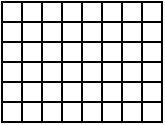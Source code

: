 <mxfile version="14.5.6" type="github">
  <diagram id="ZZZEqUmLc0_E8XxHJjZa" name="Page-1">
    <mxGraphModel dx="395" dy="206" grid="1" gridSize="10" guides="1" tooltips="1" connect="1" arrows="1" fold="1" page="1" pageScale="1" pageWidth="827" pageHeight="1169" math="0" shadow="0">
      <root>
        <mxCell id="0" />
        <mxCell id="1" parent="0" />
        <mxCell id="Jwxpb0Jw1F68lGEl7W2q-59" value="" style="group" vertex="1" connectable="0" parent="1">
          <mxGeometry x="240" y="120" width="40" height="60" as="geometry" />
        </mxCell>
        <mxCell id="Jwxpb0Jw1F68lGEl7W2q-7" value="" style="group" vertex="1" connectable="0" parent="Jwxpb0Jw1F68lGEl7W2q-59">
          <mxGeometry width="10" height="60" as="geometry" />
        </mxCell>
        <mxCell id="Jwxpb0Jw1F68lGEl7W2q-1" value="" style="rounded=0;whiteSpace=wrap;html=1;" vertex="1" parent="Jwxpb0Jw1F68lGEl7W2q-7">
          <mxGeometry width="10" height="10" as="geometry" />
        </mxCell>
        <mxCell id="Jwxpb0Jw1F68lGEl7W2q-2" value="" style="rounded=0;whiteSpace=wrap;html=1;" vertex="1" parent="Jwxpb0Jw1F68lGEl7W2q-7">
          <mxGeometry y="10" width="10" height="10" as="geometry" />
        </mxCell>
        <mxCell id="Jwxpb0Jw1F68lGEl7W2q-3" value="" style="rounded=0;whiteSpace=wrap;html=1;" vertex="1" parent="Jwxpb0Jw1F68lGEl7W2q-7">
          <mxGeometry y="20" width="10" height="10" as="geometry" />
        </mxCell>
        <mxCell id="Jwxpb0Jw1F68lGEl7W2q-4" value="" style="rounded=0;whiteSpace=wrap;html=1;" vertex="1" parent="Jwxpb0Jw1F68lGEl7W2q-7">
          <mxGeometry y="30" width="10" height="10" as="geometry" />
        </mxCell>
        <mxCell id="Jwxpb0Jw1F68lGEl7W2q-5" value="" style="rounded=0;whiteSpace=wrap;html=1;" vertex="1" parent="Jwxpb0Jw1F68lGEl7W2q-7">
          <mxGeometry y="40" width="10" height="10" as="geometry" />
        </mxCell>
        <mxCell id="Jwxpb0Jw1F68lGEl7W2q-6" value="" style="rounded=0;whiteSpace=wrap;html=1;" vertex="1" parent="Jwxpb0Jw1F68lGEl7W2q-7">
          <mxGeometry y="50" width="10" height="10" as="geometry" />
        </mxCell>
        <mxCell id="Jwxpb0Jw1F68lGEl7W2q-8" value="" style="group" vertex="1" connectable="0" parent="Jwxpb0Jw1F68lGEl7W2q-59">
          <mxGeometry x="10" width="10" height="60" as="geometry" />
        </mxCell>
        <mxCell id="Jwxpb0Jw1F68lGEl7W2q-9" value="" style="rounded=0;whiteSpace=wrap;html=1;" vertex="1" parent="Jwxpb0Jw1F68lGEl7W2q-8">
          <mxGeometry width="10" height="10" as="geometry" />
        </mxCell>
        <mxCell id="Jwxpb0Jw1F68lGEl7W2q-10" value="" style="rounded=0;whiteSpace=wrap;html=1;" vertex="1" parent="Jwxpb0Jw1F68lGEl7W2q-8">
          <mxGeometry y="10" width="10" height="10" as="geometry" />
        </mxCell>
        <mxCell id="Jwxpb0Jw1F68lGEl7W2q-11" value="" style="rounded=0;whiteSpace=wrap;html=1;" vertex="1" parent="Jwxpb0Jw1F68lGEl7W2q-8">
          <mxGeometry y="20" width="10" height="10" as="geometry" />
        </mxCell>
        <mxCell id="Jwxpb0Jw1F68lGEl7W2q-12" value="" style="rounded=0;whiteSpace=wrap;html=1;" vertex="1" parent="Jwxpb0Jw1F68lGEl7W2q-8">
          <mxGeometry y="30" width="10" height="10" as="geometry" />
        </mxCell>
        <mxCell id="Jwxpb0Jw1F68lGEl7W2q-13" value="" style="rounded=0;whiteSpace=wrap;html=1;" vertex="1" parent="Jwxpb0Jw1F68lGEl7W2q-8">
          <mxGeometry y="40" width="10" height="10" as="geometry" />
        </mxCell>
        <mxCell id="Jwxpb0Jw1F68lGEl7W2q-14" value="" style="rounded=0;whiteSpace=wrap;html=1;" vertex="1" parent="Jwxpb0Jw1F68lGEl7W2q-8">
          <mxGeometry y="50" width="10" height="10" as="geometry" />
        </mxCell>
        <mxCell id="Jwxpb0Jw1F68lGEl7W2q-15" value="" style="group" vertex="1" connectable="0" parent="Jwxpb0Jw1F68lGEl7W2q-59">
          <mxGeometry x="20" width="10" height="60" as="geometry" />
        </mxCell>
        <mxCell id="Jwxpb0Jw1F68lGEl7W2q-16" value="" style="rounded=0;whiteSpace=wrap;html=1;" vertex="1" parent="Jwxpb0Jw1F68lGEl7W2q-15">
          <mxGeometry width="10" height="10" as="geometry" />
        </mxCell>
        <mxCell id="Jwxpb0Jw1F68lGEl7W2q-17" value="" style="rounded=0;whiteSpace=wrap;html=1;" vertex="1" parent="Jwxpb0Jw1F68lGEl7W2q-15">
          <mxGeometry y="10" width="10" height="10" as="geometry" />
        </mxCell>
        <mxCell id="Jwxpb0Jw1F68lGEl7W2q-18" value="" style="rounded=0;whiteSpace=wrap;html=1;" vertex="1" parent="Jwxpb0Jw1F68lGEl7W2q-15">
          <mxGeometry y="20" width="10" height="10" as="geometry" />
        </mxCell>
        <mxCell id="Jwxpb0Jw1F68lGEl7W2q-19" value="" style="rounded=0;whiteSpace=wrap;html=1;" vertex="1" parent="Jwxpb0Jw1F68lGEl7W2q-15">
          <mxGeometry y="30" width="10" height="10" as="geometry" />
        </mxCell>
        <mxCell id="Jwxpb0Jw1F68lGEl7W2q-20" value="" style="rounded=0;whiteSpace=wrap;html=1;" vertex="1" parent="Jwxpb0Jw1F68lGEl7W2q-15">
          <mxGeometry y="40" width="10" height="10" as="geometry" />
        </mxCell>
        <mxCell id="Jwxpb0Jw1F68lGEl7W2q-21" value="" style="rounded=0;whiteSpace=wrap;html=1;" vertex="1" parent="Jwxpb0Jw1F68lGEl7W2q-15">
          <mxGeometry y="50" width="10" height="10" as="geometry" />
        </mxCell>
        <mxCell id="Jwxpb0Jw1F68lGEl7W2q-22" value="" style="group" vertex="1" connectable="0" parent="Jwxpb0Jw1F68lGEl7W2q-59">
          <mxGeometry x="30" width="10" height="60" as="geometry" />
        </mxCell>
        <mxCell id="Jwxpb0Jw1F68lGEl7W2q-23" value="" style="rounded=0;whiteSpace=wrap;html=1;" vertex="1" parent="Jwxpb0Jw1F68lGEl7W2q-22">
          <mxGeometry width="10" height="10" as="geometry" />
        </mxCell>
        <mxCell id="Jwxpb0Jw1F68lGEl7W2q-24" value="" style="rounded=0;whiteSpace=wrap;html=1;" vertex="1" parent="Jwxpb0Jw1F68lGEl7W2q-22">
          <mxGeometry y="10" width="10" height="10" as="geometry" />
        </mxCell>
        <mxCell id="Jwxpb0Jw1F68lGEl7W2q-25" value="" style="rounded=0;whiteSpace=wrap;html=1;" vertex="1" parent="Jwxpb0Jw1F68lGEl7W2q-22">
          <mxGeometry y="20" width="10" height="10" as="geometry" />
        </mxCell>
        <mxCell id="Jwxpb0Jw1F68lGEl7W2q-26" value="" style="rounded=0;whiteSpace=wrap;html=1;" vertex="1" parent="Jwxpb0Jw1F68lGEl7W2q-22">
          <mxGeometry y="30" width="10" height="10" as="geometry" />
        </mxCell>
        <mxCell id="Jwxpb0Jw1F68lGEl7W2q-27" value="" style="rounded=0;whiteSpace=wrap;html=1;" vertex="1" parent="Jwxpb0Jw1F68lGEl7W2q-22">
          <mxGeometry y="40" width="10" height="10" as="geometry" />
        </mxCell>
        <mxCell id="Jwxpb0Jw1F68lGEl7W2q-28" value="" style="rounded=0;whiteSpace=wrap;html=1;" vertex="1" parent="Jwxpb0Jw1F68lGEl7W2q-22">
          <mxGeometry y="50" width="10" height="10" as="geometry" />
        </mxCell>
        <mxCell id="Jwxpb0Jw1F68lGEl7W2q-60" value="" style="group" vertex="1" connectable="0" parent="1">
          <mxGeometry x="280" y="120" width="40" height="60" as="geometry" />
        </mxCell>
        <mxCell id="Jwxpb0Jw1F68lGEl7W2q-61" value="" style="group" vertex="1" connectable="0" parent="Jwxpb0Jw1F68lGEl7W2q-60">
          <mxGeometry width="10" height="60" as="geometry" />
        </mxCell>
        <mxCell id="Jwxpb0Jw1F68lGEl7W2q-62" value="" style="rounded=0;whiteSpace=wrap;html=1;" vertex="1" parent="Jwxpb0Jw1F68lGEl7W2q-61">
          <mxGeometry width="10" height="10" as="geometry" />
        </mxCell>
        <mxCell id="Jwxpb0Jw1F68lGEl7W2q-63" value="" style="rounded=0;whiteSpace=wrap;html=1;" vertex="1" parent="Jwxpb0Jw1F68lGEl7W2q-61">
          <mxGeometry y="10" width="10" height="10" as="geometry" />
        </mxCell>
        <mxCell id="Jwxpb0Jw1F68lGEl7W2q-64" value="" style="rounded=0;whiteSpace=wrap;html=1;" vertex="1" parent="Jwxpb0Jw1F68lGEl7W2q-61">
          <mxGeometry y="20" width="10" height="10" as="geometry" />
        </mxCell>
        <mxCell id="Jwxpb0Jw1F68lGEl7W2q-65" value="" style="rounded=0;whiteSpace=wrap;html=1;" vertex="1" parent="Jwxpb0Jw1F68lGEl7W2q-61">
          <mxGeometry y="30" width="10" height="10" as="geometry" />
        </mxCell>
        <mxCell id="Jwxpb0Jw1F68lGEl7W2q-66" value="" style="rounded=0;whiteSpace=wrap;html=1;" vertex="1" parent="Jwxpb0Jw1F68lGEl7W2q-61">
          <mxGeometry y="40" width="10" height="10" as="geometry" />
        </mxCell>
        <mxCell id="Jwxpb0Jw1F68lGEl7W2q-67" value="" style="rounded=0;whiteSpace=wrap;html=1;" vertex="1" parent="Jwxpb0Jw1F68lGEl7W2q-61">
          <mxGeometry y="50" width="10" height="10" as="geometry" />
        </mxCell>
        <mxCell id="Jwxpb0Jw1F68lGEl7W2q-68" value="" style="group" vertex="1" connectable="0" parent="Jwxpb0Jw1F68lGEl7W2q-60">
          <mxGeometry x="10" width="10" height="60" as="geometry" />
        </mxCell>
        <mxCell id="Jwxpb0Jw1F68lGEl7W2q-69" value="" style="rounded=0;whiteSpace=wrap;html=1;" vertex="1" parent="Jwxpb0Jw1F68lGEl7W2q-68">
          <mxGeometry width="10" height="10" as="geometry" />
        </mxCell>
        <mxCell id="Jwxpb0Jw1F68lGEl7W2q-70" value="" style="rounded=0;whiteSpace=wrap;html=1;" vertex="1" parent="Jwxpb0Jw1F68lGEl7W2q-68">
          <mxGeometry y="10" width="10" height="10" as="geometry" />
        </mxCell>
        <mxCell id="Jwxpb0Jw1F68lGEl7W2q-71" value="" style="rounded=0;whiteSpace=wrap;html=1;" vertex="1" parent="Jwxpb0Jw1F68lGEl7W2q-68">
          <mxGeometry y="20" width="10" height="10" as="geometry" />
        </mxCell>
        <mxCell id="Jwxpb0Jw1F68lGEl7W2q-72" value="" style="rounded=0;whiteSpace=wrap;html=1;" vertex="1" parent="Jwxpb0Jw1F68lGEl7W2q-68">
          <mxGeometry y="30" width="10" height="10" as="geometry" />
        </mxCell>
        <mxCell id="Jwxpb0Jw1F68lGEl7W2q-73" value="" style="rounded=0;whiteSpace=wrap;html=1;" vertex="1" parent="Jwxpb0Jw1F68lGEl7W2q-68">
          <mxGeometry y="40" width="10" height="10" as="geometry" />
        </mxCell>
        <mxCell id="Jwxpb0Jw1F68lGEl7W2q-74" value="" style="rounded=0;whiteSpace=wrap;html=1;" vertex="1" parent="Jwxpb0Jw1F68lGEl7W2q-68">
          <mxGeometry y="50" width="10" height="10" as="geometry" />
        </mxCell>
        <mxCell id="Jwxpb0Jw1F68lGEl7W2q-75" value="" style="group" vertex="1" connectable="0" parent="Jwxpb0Jw1F68lGEl7W2q-60">
          <mxGeometry x="20" width="10" height="60" as="geometry" />
        </mxCell>
        <mxCell id="Jwxpb0Jw1F68lGEl7W2q-76" value="" style="rounded=0;whiteSpace=wrap;html=1;" vertex="1" parent="Jwxpb0Jw1F68lGEl7W2q-75">
          <mxGeometry width="10" height="10" as="geometry" />
        </mxCell>
        <mxCell id="Jwxpb0Jw1F68lGEl7W2q-77" value="" style="rounded=0;whiteSpace=wrap;html=1;" vertex="1" parent="Jwxpb0Jw1F68lGEl7W2q-75">
          <mxGeometry y="10" width="10" height="10" as="geometry" />
        </mxCell>
        <mxCell id="Jwxpb0Jw1F68lGEl7W2q-78" value="" style="rounded=0;whiteSpace=wrap;html=1;" vertex="1" parent="Jwxpb0Jw1F68lGEl7W2q-75">
          <mxGeometry y="20" width="10" height="10" as="geometry" />
        </mxCell>
        <mxCell id="Jwxpb0Jw1F68lGEl7W2q-79" value="" style="rounded=0;whiteSpace=wrap;html=1;" vertex="1" parent="Jwxpb0Jw1F68lGEl7W2q-75">
          <mxGeometry y="30" width="10" height="10" as="geometry" />
        </mxCell>
        <mxCell id="Jwxpb0Jw1F68lGEl7W2q-80" value="" style="rounded=0;whiteSpace=wrap;html=1;" vertex="1" parent="Jwxpb0Jw1F68lGEl7W2q-75">
          <mxGeometry y="40" width="10" height="10" as="geometry" />
        </mxCell>
        <mxCell id="Jwxpb0Jw1F68lGEl7W2q-81" value="" style="rounded=0;whiteSpace=wrap;html=1;" vertex="1" parent="Jwxpb0Jw1F68lGEl7W2q-75">
          <mxGeometry y="50" width="10" height="10" as="geometry" />
        </mxCell>
        <mxCell id="Jwxpb0Jw1F68lGEl7W2q-82" value="" style="group" vertex="1" connectable="0" parent="Jwxpb0Jw1F68lGEl7W2q-60">
          <mxGeometry x="30" width="10" height="60" as="geometry" />
        </mxCell>
        <mxCell id="Jwxpb0Jw1F68lGEl7W2q-83" value="" style="rounded=0;whiteSpace=wrap;html=1;" vertex="1" parent="Jwxpb0Jw1F68lGEl7W2q-82">
          <mxGeometry width="10" height="10" as="geometry" />
        </mxCell>
        <mxCell id="Jwxpb0Jw1F68lGEl7W2q-84" value="" style="rounded=0;whiteSpace=wrap;html=1;" vertex="1" parent="Jwxpb0Jw1F68lGEl7W2q-82">
          <mxGeometry y="10" width="10" height="10" as="geometry" />
        </mxCell>
        <mxCell id="Jwxpb0Jw1F68lGEl7W2q-85" value="" style="rounded=0;whiteSpace=wrap;html=1;" vertex="1" parent="Jwxpb0Jw1F68lGEl7W2q-82">
          <mxGeometry y="20" width="10" height="10" as="geometry" />
        </mxCell>
        <mxCell id="Jwxpb0Jw1F68lGEl7W2q-86" value="" style="rounded=0;whiteSpace=wrap;html=1;" vertex="1" parent="Jwxpb0Jw1F68lGEl7W2q-82">
          <mxGeometry y="30" width="10" height="10" as="geometry" />
        </mxCell>
        <mxCell id="Jwxpb0Jw1F68lGEl7W2q-87" value="" style="rounded=0;whiteSpace=wrap;html=1;" vertex="1" parent="Jwxpb0Jw1F68lGEl7W2q-82">
          <mxGeometry y="40" width="10" height="10" as="geometry" />
        </mxCell>
        <mxCell id="Jwxpb0Jw1F68lGEl7W2q-88" value="" style="rounded=0;whiteSpace=wrap;html=1;" vertex="1" parent="Jwxpb0Jw1F68lGEl7W2q-82">
          <mxGeometry y="50" width="10" height="10" as="geometry" />
        </mxCell>
      </root>
    </mxGraphModel>
  </diagram>
</mxfile>
